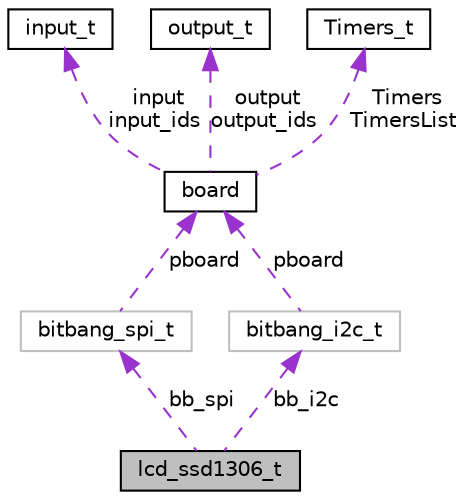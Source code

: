 digraph "lcd_ssd1306_t"
{
 // LATEX_PDF_SIZE
  edge [fontname="Helvetica",fontsize="10",labelfontname="Helvetica",labelfontsize="10"];
  node [fontname="Helvetica",fontsize="10",shape=record];
  Node1 [label="lcd_ssd1306_t",height=0.2,width=0.4,color="black", fillcolor="grey75", style="filled", fontcolor="black",tooltip=" "];
  Node2 -> Node1 [dir="back",color="darkorchid3",fontsize="10",style="dashed",label=" bb_spi" ,fontname="Helvetica"];
  Node2 [label="bitbang_spi_t",height=0.2,width=0.4,color="grey75", fillcolor="white", style="filled",URL="$structbitbang__spi__t.html",tooltip=" "];
  Node3 -> Node2 [dir="back",color="darkorchid3",fontsize="10",style="dashed",label=" pboard" ,fontname="Helvetica"];
  Node3 [label="board",height=0.2,width=0.4,color="black", fillcolor="white", style="filled",URL="$classboard.html",tooltip="Board class."];
  Node4 -> Node3 [dir="back",color="darkorchid3",fontsize="10",style="dashed",label=" input\ninput_ids" ,fontname="Helvetica"];
  Node4 [label="input_t",height=0.2,width=0.4,color="black", fillcolor="white", style="filled",URL="$structinput__t.html",tooltip="input map struct"];
  Node5 -> Node3 [dir="back",color="darkorchid3",fontsize="10",style="dashed",label=" output\noutput_ids" ,fontname="Helvetica"];
  Node5 [label="output_t",height=0.2,width=0.4,color="black", fillcolor="white", style="filled",URL="$structoutput__t.html",tooltip="output map struct"];
  Node6 -> Node3 [dir="back",color="darkorchid3",fontsize="10",style="dashed",label=" Timers\nTimersList" ,fontname="Helvetica"];
  Node6 [label="Timers_t",height=0.2,width=0.4,color="black", fillcolor="white", style="filled",URL="$struct_timers__t.html",tooltip="internal timer struct"];
  Node7 -> Node1 [dir="back",color="darkorchid3",fontsize="10",style="dashed",label=" bb_i2c" ,fontname="Helvetica"];
  Node7 [label="bitbang_i2c_t",height=0.2,width=0.4,color="grey75", fillcolor="white", style="filled",URL="$structbitbang__i2c__t.html",tooltip=" "];
  Node3 -> Node7 [dir="back",color="darkorchid3",fontsize="10",style="dashed",label=" pboard" ,fontname="Helvetica"];
}
